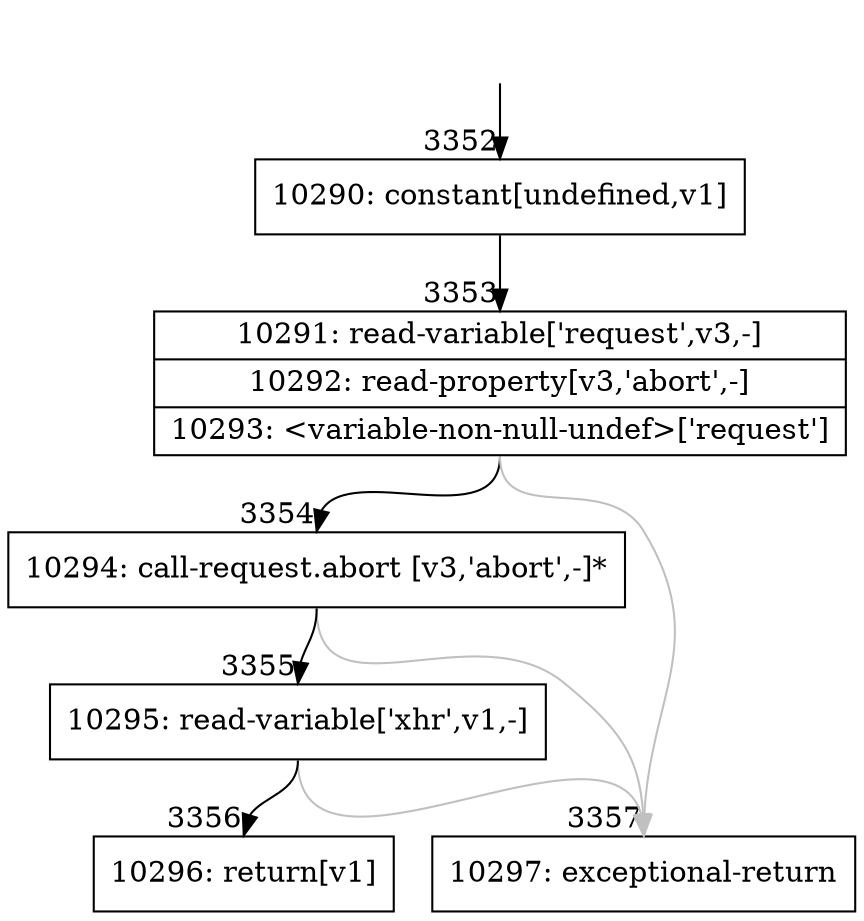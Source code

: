 digraph {
rankdir="TD"
BB_entry312[shape=none,label=""];
BB_entry312 -> BB3352 [tailport=s, headport=n, headlabel="    3352"]
BB3352 [shape=record label="{10290: constant[undefined,v1]}" ] 
BB3352 -> BB3353 [tailport=s, headport=n, headlabel="      3353"]
BB3353 [shape=record label="{10291: read-variable['request',v3,-]|10292: read-property[v3,'abort',-]|10293: \<variable-non-null-undef\>['request']}" ] 
BB3353 -> BB3354 [tailport=s, headport=n, headlabel="      3354"]
BB3353 -> BB3357 [tailport=s, headport=n, color=gray, headlabel="      3357"]
BB3354 [shape=record label="{10294: call-request.abort [v3,'abort',-]*}" ] 
BB3354 -> BB3355 [tailport=s, headport=n, headlabel="      3355"]
BB3354 -> BB3357 [tailport=s, headport=n, color=gray]
BB3355 [shape=record label="{10295: read-variable['xhr',v1,-]}" ] 
BB3355 -> BB3356 [tailport=s, headport=n, headlabel="      3356"]
BB3355 -> BB3357 [tailport=s, headport=n, color=gray]
BB3356 [shape=record label="{10296: return[v1]}" ] 
BB3357 [shape=record label="{10297: exceptional-return}" ] 
//#$~ 2000
}
